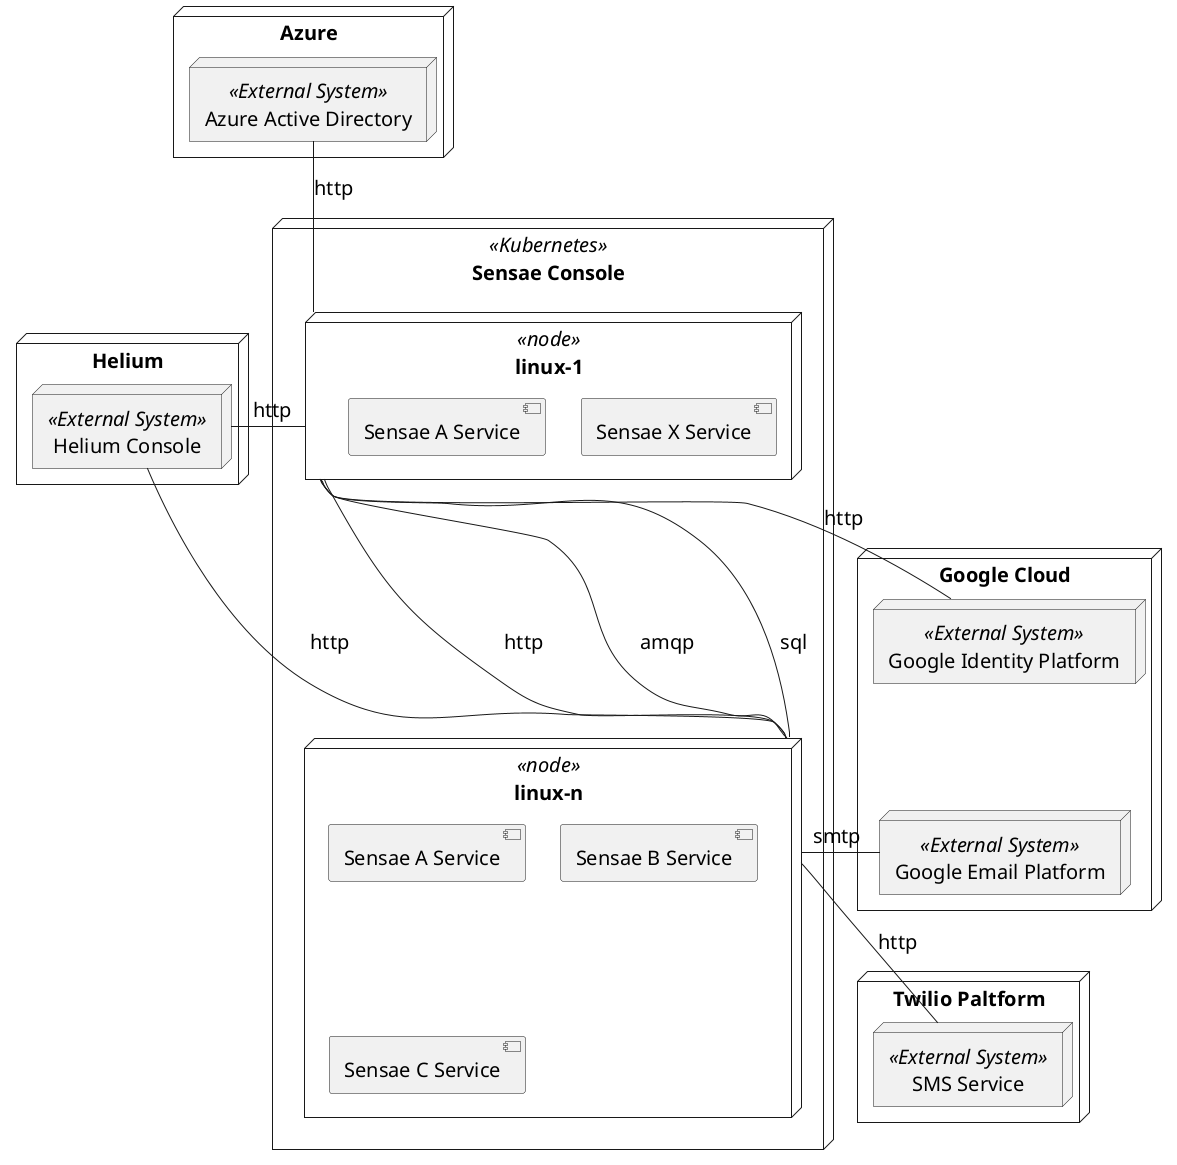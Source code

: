 @startuml complete

skinparam defaultFontSize 20
skinparam Monochrome true
skinparam sequenceMessageAlign center
skinparam componentStyle uml2
skinparam packageStyle rectangle

node "Sensae Console" <<Kubernetes>> {
    node "linux-n" <<node>> as SYSTEM1 {
        component "Sensae A Service"
        component "Sensae B Service"
        component "Sensae C Service"
    }
    node "linux-1" <<node>> as SYSTEMN {
        component "Sensae X Service"
        component "Sensae A Service" as A
    }
    SYSTEMN --- SYSTEM1 : http
    SYSTEMN --- SYSTEM1 : amqp
    SYSTEMN --- SYSTEM1 : sql
}

node "Helium" {
    node "Helium Console" <<External System>> as HC
}

node "Azure" {
    node "Azure Active Directory" <<External System>> as AAD
}

node "Google Cloud" {
    node "Google Identity Platform" <<External System>> as GIP
    node "Google Email Platform" <<External System>> as EMAIL
    GIP -[hidden]- EMAIL
}

node "Twilio Paltform" {
    node "SMS Service" <<External System>> as SMS
}

HC -- SYSTEM1 : http
HC - SYSTEMN : http
SYSTEM1 -- SMS : http

AAD -- SYSTEMN : http

SYSTEM1 - EMAIL : smtp
SYSTEMN - GIP: http

@enduml
